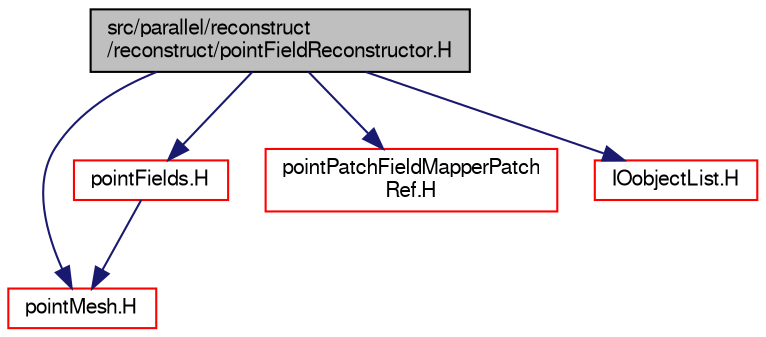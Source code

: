 digraph "src/parallel/reconstruct/reconstruct/pointFieldReconstructor.H"
{
  bgcolor="transparent";
  edge [fontname="FreeSans",fontsize="10",labelfontname="FreeSans",labelfontsize="10"];
  node [fontname="FreeSans",fontsize="10",shape=record];
  Node0 [label="src/parallel/reconstruct\l/reconstruct/pointFieldReconstructor.H",height=0.2,width=0.4,color="black", fillcolor="grey75", style="filled", fontcolor="black"];
  Node0 -> Node1 [color="midnightblue",fontsize="10",style="solid",fontname="FreeSans"];
  Node1 [label="pointMesh.H",height=0.2,width=0.4,color="red",URL="$a11399.html"];
  Node0 -> Node226 [color="midnightblue",fontsize="10",style="solid",fontname="FreeSans"];
  Node226 [label="pointFields.H",height=0.2,width=0.4,color="red",URL="$a09881.html"];
  Node226 -> Node1 [color="midnightblue",fontsize="10",style="solid",fontname="FreeSans"];
  Node0 -> Node280 [color="midnightblue",fontsize="10",style="solid",fontname="FreeSans"];
  Node280 [label="pointPatchFieldMapperPatch\lRef.H",height=0.2,width=0.4,color="red",URL="$a10157.html"];
  Node0 -> Node283 [color="midnightblue",fontsize="10",style="solid",fontname="FreeSans"];
  Node283 [label="IOobjectList.H",height=0.2,width=0.4,color="red",URL="$a09005.html"];
}
